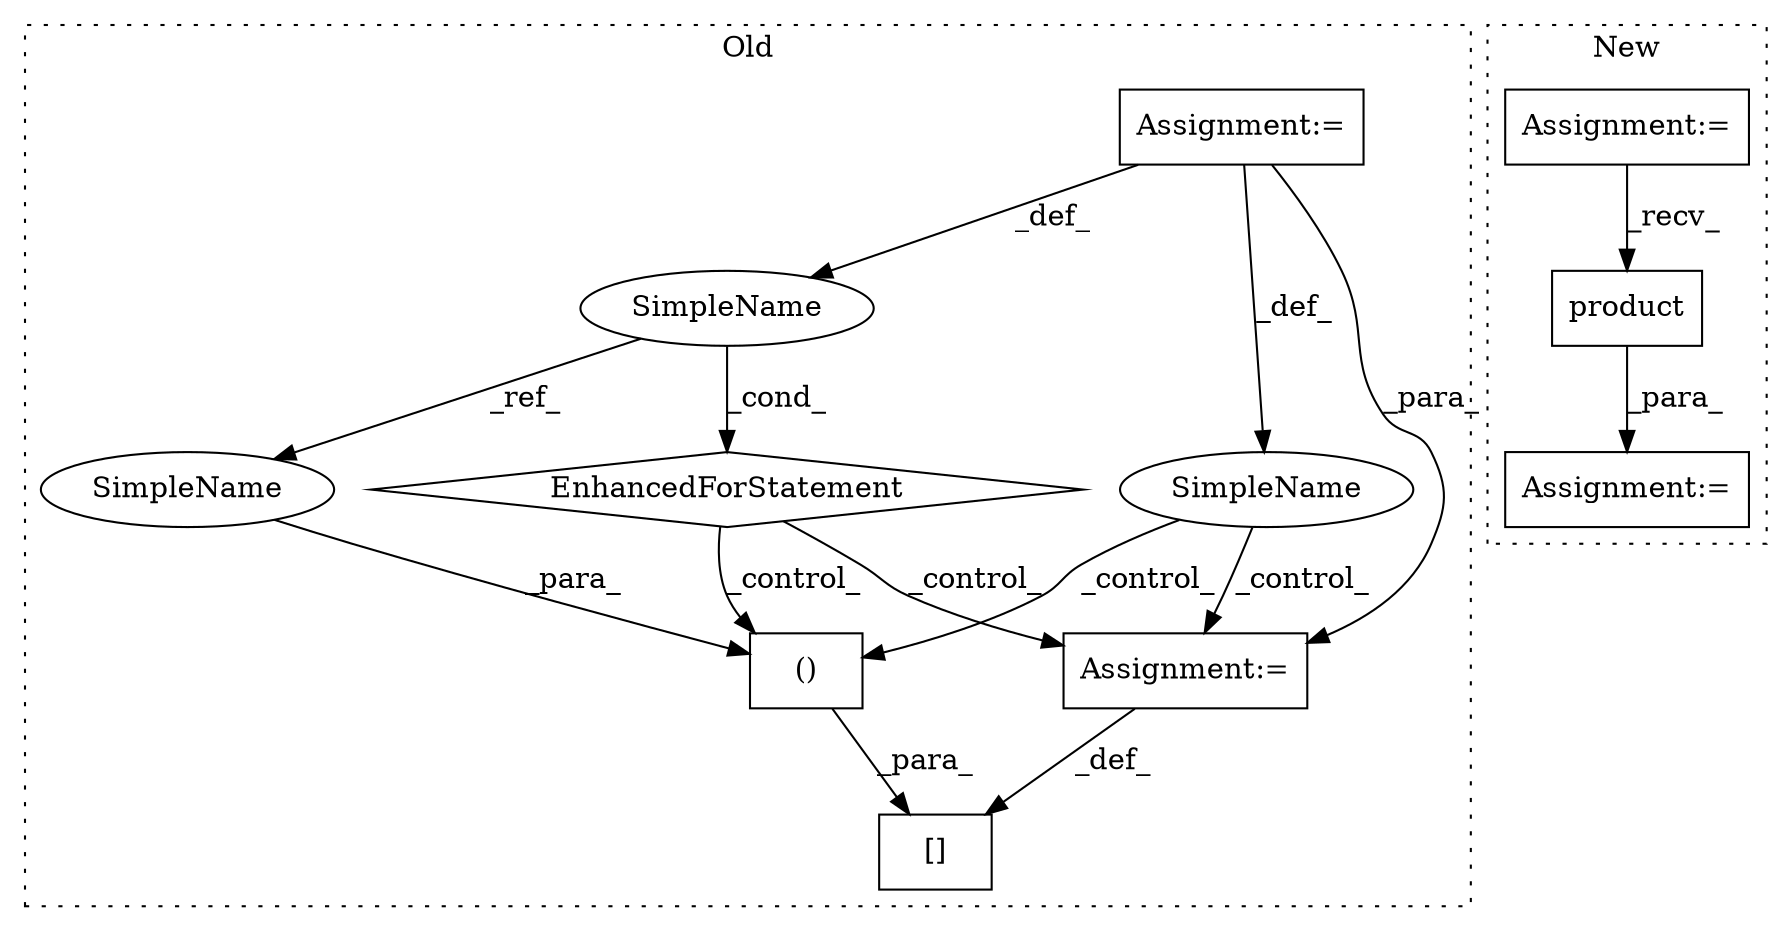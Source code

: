 digraph G {
subgraph cluster0 {
1 [label="[]" a="2" s="9744,9776" l="17,2" shape="box"];
4 [label="()" a="106" s="9761" l="15" shape="box"];
5 [label="SimpleName" a="42" s="9534" l="1" shape="ellipse"];
6 [label="EnhancedForStatement" a="70" s="9473,9547" l="57,2" shape="diamond"];
7 [label="Assignment:=" a="7" s="9778" l="1" shape="box"];
8 [label="Assignment:=" a="7" s="9473,9547" l="57,2" shape="box"];
9 [label="SimpleName" a="42" s="" l="" shape="ellipse"];
11 [label="SimpleName" a="42" s="9761" l="1" shape="ellipse"];
label = "Old";
style="dotted";
}
subgraph cluster1 {
2 [label="product" a="32" s="9798,9825" l="8,1" shape="box"];
3 [label="Assignment:=" a="7" s="9702,9826" l="57,2" shape="box"];
10 [label="Assignment:=" a="7" s="9474" l="9" shape="box"];
label = "New";
style="dotted";
}
2 -> 3 [label="_para_"];
4 -> 1 [label="_para_"];
5 -> 11 [label="_ref_"];
5 -> 6 [label="_cond_"];
6 -> 7 [label="_control_"];
6 -> 4 [label="_control_"];
7 -> 1 [label="_def_"];
8 -> 9 [label="_def_"];
8 -> 5 [label="_def_"];
8 -> 7 [label="_para_"];
9 -> 7 [label="_control_"];
9 -> 4 [label="_control_"];
10 -> 2 [label="_recv_"];
11 -> 4 [label="_para_"];
}